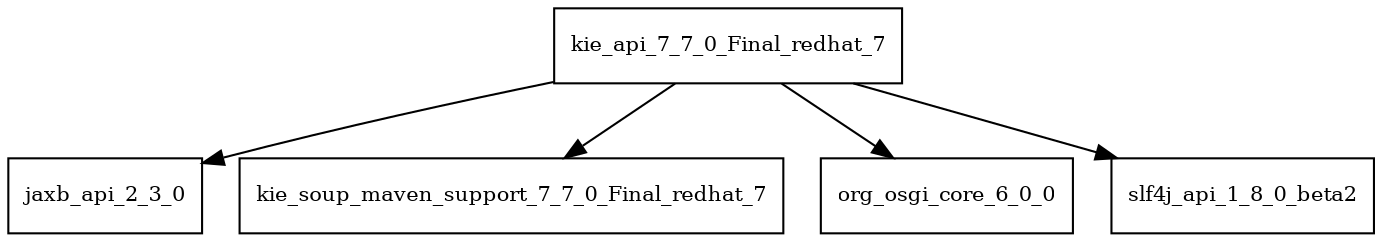 digraph kie_api_7_7_0_Final_redhat_7_dependencies {
  node [shape = box, fontsize=10.0];
  kie_api_7_7_0_Final_redhat_7 -> jaxb_api_2_3_0;
  kie_api_7_7_0_Final_redhat_7 -> kie_soup_maven_support_7_7_0_Final_redhat_7;
  kie_api_7_7_0_Final_redhat_7 -> org_osgi_core_6_0_0;
  kie_api_7_7_0_Final_redhat_7 -> slf4j_api_1_8_0_beta2;
}
